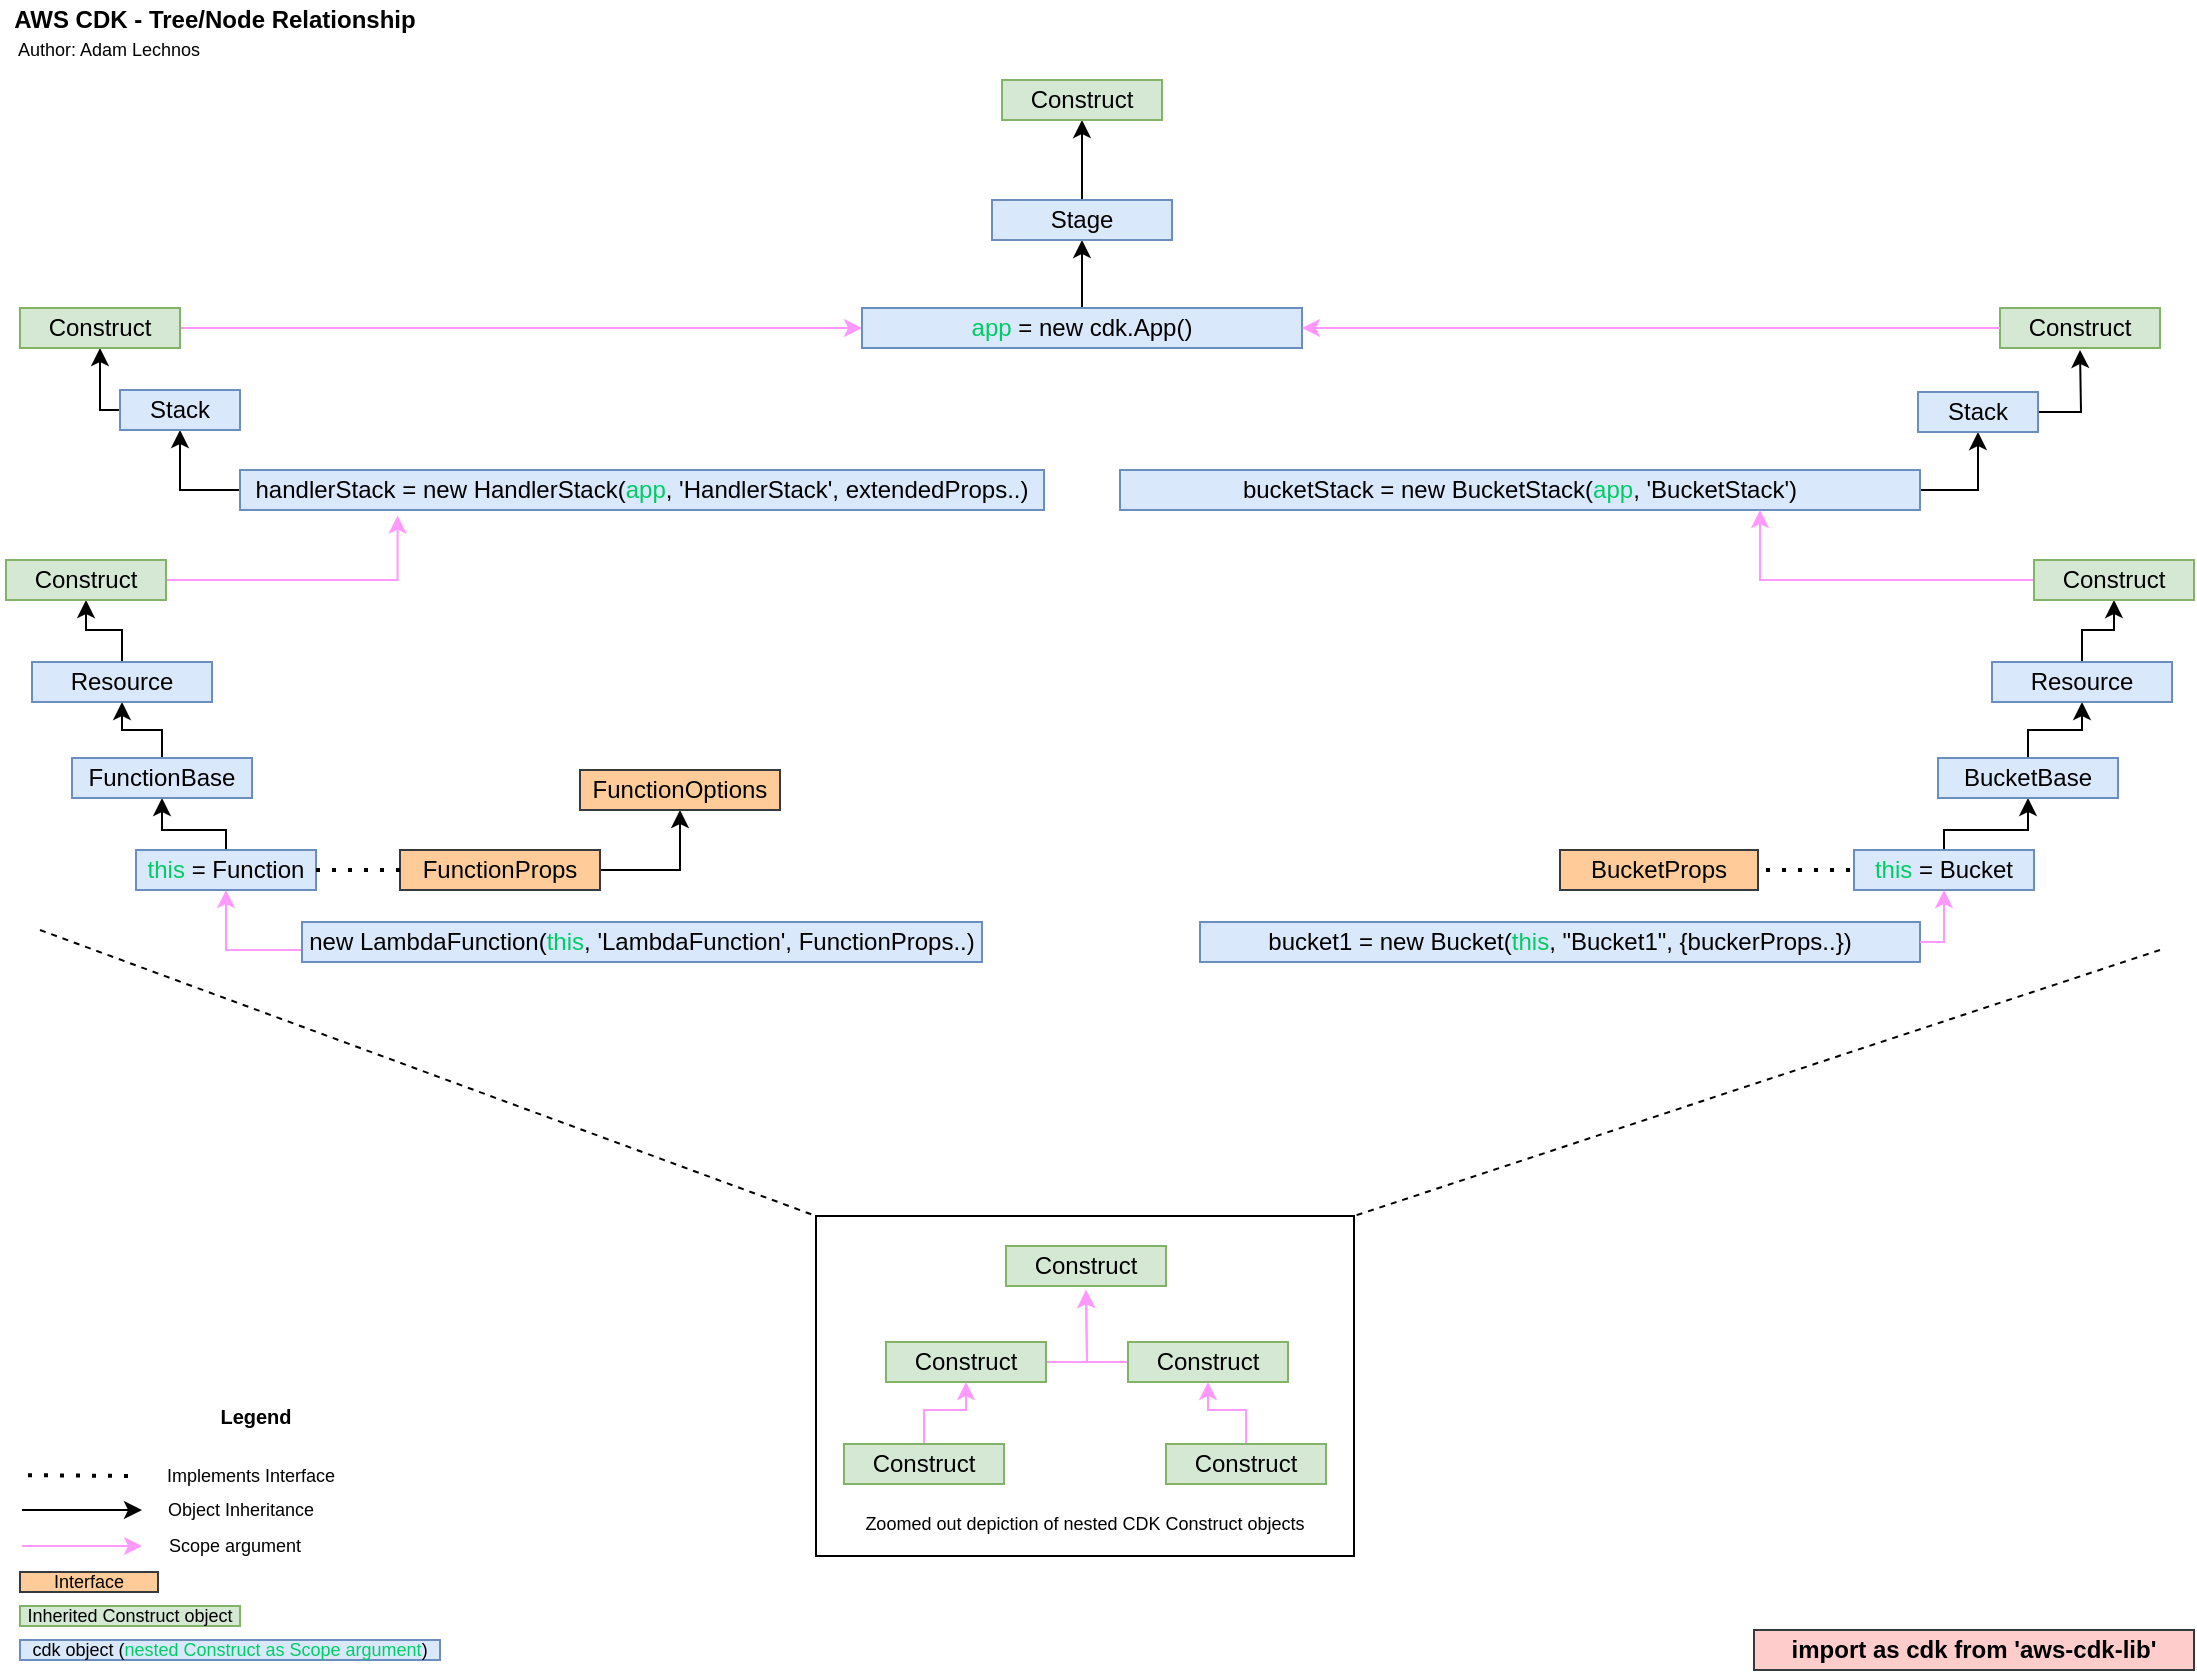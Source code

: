 <mxfile version="23.1.5" type="github">
  <diagram name="Page-1" id="hpfC6C4rZ-5vUPcEvH5o">
    <mxGraphModel dx="1659" dy="878" grid="1" gridSize="10" guides="1" tooltips="1" connect="1" arrows="1" fold="1" page="1" pageScale="1" pageWidth="1100" pageHeight="850" math="0" shadow="0">
      <root>
        <mxCell id="0" />
        <mxCell id="1" parent="0" />
        <mxCell id="NvNeomUsXUP52iQ3HjqU-82" value="Construct" style="rounded=0;whiteSpace=wrap;html=1;flipV=1;flipH=1;fillColor=#d5e8d4;strokeColor=#82b366;fontStyle=0" vertex="1" parent="1">
          <mxGeometry x="503" y="628" width="80" height="20" as="geometry" />
        </mxCell>
        <mxCell id="NvNeomUsXUP52iQ3HjqU-93" style="edgeStyle=orthogonalEdgeStyle;rounded=0;orthogonalLoop=1;jettySize=auto;html=1;strokeColor=#FF99FF;" edge="1" parent="1" source="NvNeomUsXUP52iQ3HjqU-83">
          <mxGeometry relative="1" as="geometry">
            <mxPoint x="543" y="650" as="targetPoint" />
          </mxGeometry>
        </mxCell>
        <mxCell id="NvNeomUsXUP52iQ3HjqU-83" value="Construct" style="rounded=0;whiteSpace=wrap;html=1;flipV=1;flipH=1;fillColor=#d5e8d4;strokeColor=#82b366;fontStyle=0" vertex="1" parent="1">
          <mxGeometry x="443" y="676" width="80" height="20" as="geometry" />
        </mxCell>
        <mxCell id="NvNeomUsXUP52iQ3HjqU-94" style="edgeStyle=orthogonalEdgeStyle;rounded=0;orthogonalLoop=1;jettySize=auto;html=1;strokeColor=#FF99FF;" edge="1" parent="1" source="NvNeomUsXUP52iQ3HjqU-84">
          <mxGeometry relative="1" as="geometry">
            <mxPoint x="543" y="650" as="targetPoint" />
          </mxGeometry>
        </mxCell>
        <mxCell id="NvNeomUsXUP52iQ3HjqU-84" value="Construct" style="rounded=0;whiteSpace=wrap;html=1;flipV=1;flipH=1;fillColor=#d5e8d4;strokeColor=#82b366;fontStyle=0" vertex="1" parent="1">
          <mxGeometry x="564" y="676" width="80" height="20" as="geometry" />
        </mxCell>
        <mxCell id="NvNeomUsXUP52iQ3HjqU-88" style="edgeStyle=orthogonalEdgeStyle;rounded=0;orthogonalLoop=1;jettySize=auto;html=1;entryX=0.5;entryY=1;entryDx=0;entryDy=0;strokeColor=#FF99FF;" edge="1" parent="1" source="NvNeomUsXUP52iQ3HjqU-85" target="NvNeomUsXUP52iQ3HjqU-83">
          <mxGeometry relative="1" as="geometry">
            <Array as="points">
              <mxPoint x="462" y="710" />
              <mxPoint x="483" y="710" />
            </Array>
          </mxGeometry>
        </mxCell>
        <mxCell id="NvNeomUsXUP52iQ3HjqU-85" value="Construct" style="rounded=0;whiteSpace=wrap;html=1;flipV=1;flipH=1;fillColor=#d5e8d4;strokeColor=#82b366;fontStyle=0" vertex="1" parent="1">
          <mxGeometry x="422" y="727" width="80" height="20" as="geometry" />
        </mxCell>
        <mxCell id="NvNeomUsXUP52iQ3HjqU-89" style="edgeStyle=orthogonalEdgeStyle;rounded=0;orthogonalLoop=1;jettySize=auto;html=1;entryX=0.5;entryY=1;entryDx=0;entryDy=0;strokeColor=#FF99FF;" edge="1" parent="1" source="NvNeomUsXUP52iQ3HjqU-86" target="NvNeomUsXUP52iQ3HjqU-84">
          <mxGeometry relative="1" as="geometry">
            <Array as="points">
              <mxPoint x="623" y="710" />
              <mxPoint x="604" y="710" />
            </Array>
          </mxGeometry>
        </mxCell>
        <mxCell id="NvNeomUsXUP52iQ3HjqU-86" value="Construct" style="rounded=0;whiteSpace=wrap;html=1;flipV=1;flipH=1;fillColor=#d5e8d4;strokeColor=#82b366;fontStyle=0" vertex="1" parent="1">
          <mxGeometry x="583" y="727" width="80" height="20" as="geometry" />
        </mxCell>
        <mxCell id="QoQmynqA4SF9GIS3_MTl-1" value="bucket1 = new Bucket(&lt;font color=&quot;#00cc66&quot;&gt;this&lt;/font&gt;, &quot;Bucket1&quot;, {buckerProps..})" style="rounded=0;whiteSpace=wrap;html=1;flipV=1;flipH=1;fillColor=#dae8fc;strokeColor=#6c8ebf;fontStyle=0" parent="1" vertex="1">
          <mxGeometry x="600" y="466" width="360" height="20" as="geometry" />
        </mxCell>
        <mxCell id="NvNeomUsXUP52iQ3HjqU-1" value="import as cdk from &#39;aws-cdk-lib&#39;" style="rounded=0;whiteSpace=wrap;html=1;flipV=1;flipH=1;fillColor=#ffcccc;strokeColor=#36393d;fontStyle=1" vertex="1" parent="1">
          <mxGeometry x="877" y="820" width="220" height="20" as="geometry" />
        </mxCell>
        <mxCell id="NvNeomUsXUP52iQ3HjqU-18" style="edgeStyle=orthogonalEdgeStyle;rounded=0;orthogonalLoop=1;jettySize=auto;html=1;entryX=0.5;entryY=1;entryDx=0;entryDy=0;" edge="1" parent="1" source="NvNeomUsXUP52iQ3HjqU-2" target="NvNeomUsXUP52iQ3HjqU-15">
          <mxGeometry relative="1" as="geometry" />
        </mxCell>
        <mxCell id="NvNeomUsXUP52iQ3HjqU-2" value="&lt;font color=&quot;#00cc66&quot;&gt;app&lt;/font&gt; = new cdk.App()" style="rounded=0;whiteSpace=wrap;html=1;flipV=1;flipH=1;fillColor=#dae8fc;strokeColor=#6c8ebf;fontStyle=0" vertex="1" parent="1">
          <mxGeometry x="431" y="159" width="220" height="20" as="geometry" />
        </mxCell>
        <mxCell id="NvNeomUsXUP52iQ3HjqU-44" style="edgeStyle=orthogonalEdgeStyle;rounded=0;orthogonalLoop=1;jettySize=auto;html=1;entryX=0.5;entryY=1;entryDx=0;entryDy=0;" edge="1" parent="1" source="NvNeomUsXUP52iQ3HjqU-3" target="NvNeomUsXUP52iQ3HjqU-22">
          <mxGeometry relative="1" as="geometry">
            <Array as="points">
              <mxPoint x="989" y="250" />
            </Array>
          </mxGeometry>
        </mxCell>
        <mxCell id="NvNeomUsXUP52iQ3HjqU-3" value="bucketStack = new BucketStack(&lt;font color=&quot;#00cc66&quot;&gt;app&lt;/font&gt;, &#39;BucketStack&#39;)" style="rounded=0;whiteSpace=wrap;html=1;flipV=1;flipH=1;fillColor=#dae8fc;strokeColor=#6c8ebf;fontStyle=0" vertex="1" parent="1">
          <mxGeometry x="560" y="240" width="400" height="20" as="geometry" />
        </mxCell>
        <mxCell id="NvNeomUsXUP52iQ3HjqU-32" style="edgeStyle=orthogonalEdgeStyle;rounded=0;orthogonalLoop=1;jettySize=auto;html=1;entryX=0.5;entryY=1;entryDx=0;entryDy=0;" edge="1" parent="1" source="NvNeomUsXUP52iQ3HjqU-4" target="NvNeomUsXUP52iQ3HjqU-21">
          <mxGeometry relative="1" as="geometry">
            <Array as="points">
              <mxPoint x="90" y="250" />
            </Array>
          </mxGeometry>
        </mxCell>
        <mxCell id="NvNeomUsXUP52iQ3HjqU-4" value="handlerStack = new HandlerStack(&lt;font color=&quot;#00cc66&quot;&gt;app&lt;/font&gt;, &#39;HandlerStack&#39;, extendedProps..)" style="rounded=0;whiteSpace=wrap;html=1;flipV=1;flipH=1;fillColor=#dae8fc;strokeColor=#6c8ebf;fontStyle=0" vertex="1" parent="1">
          <mxGeometry x="120" y="240" width="402" height="20" as="geometry" />
        </mxCell>
        <mxCell id="NvNeomUsXUP52iQ3HjqU-37" style="edgeStyle=orthogonalEdgeStyle;rounded=0;orthogonalLoop=1;jettySize=auto;html=1;entryX=0.5;entryY=1;entryDx=0;entryDy=0;strokeColor=#FF99FF;" edge="1" parent="1" source="NvNeomUsXUP52iQ3HjqU-5" target="NvNeomUsXUP52iQ3HjqU-23">
          <mxGeometry relative="1" as="geometry">
            <Array as="points">
              <mxPoint x="113" y="480" />
            </Array>
          </mxGeometry>
        </mxCell>
        <mxCell id="NvNeomUsXUP52iQ3HjqU-5" value="new LambdaFunction(&lt;font color=&quot;#00cc66&quot;&gt;this&lt;/font&gt;, &#39;LambdaFunction&#39;, FunctionProps..)" style="rounded=0;whiteSpace=wrap;html=1;flipV=1;flipH=1;fillColor=#dae8fc;strokeColor=#6c8ebf;fontStyle=0" vertex="1" parent="1">
          <mxGeometry x="151" y="466" width="340" height="20" as="geometry" />
        </mxCell>
        <mxCell id="NvNeomUsXUP52iQ3HjqU-19" style="edgeStyle=orthogonalEdgeStyle;rounded=0;orthogonalLoop=1;jettySize=auto;html=1;entryX=0.5;entryY=1;entryDx=0;entryDy=0;" edge="1" parent="1" source="NvNeomUsXUP52iQ3HjqU-15" target="NvNeomUsXUP52iQ3HjqU-17">
          <mxGeometry relative="1" as="geometry" />
        </mxCell>
        <mxCell id="NvNeomUsXUP52iQ3HjqU-15" value="Stage" style="rounded=0;whiteSpace=wrap;html=1;flipV=1;flipH=1;fillColor=#dae8fc;strokeColor=#6c8ebf;fontStyle=0" vertex="1" parent="1">
          <mxGeometry x="496" y="105" width="90" height="20" as="geometry" />
        </mxCell>
        <mxCell id="NvNeomUsXUP52iQ3HjqU-17" value="Construct" style="rounded=0;whiteSpace=wrap;html=1;flipV=1;flipH=1;fillColor=#d5e8d4;strokeColor=#82b366;fontStyle=0" vertex="1" parent="1">
          <mxGeometry x="501" y="45" width="80" height="20" as="geometry" />
        </mxCell>
        <mxCell id="NvNeomUsXUP52iQ3HjqU-33" style="edgeStyle=orthogonalEdgeStyle;rounded=0;orthogonalLoop=1;jettySize=auto;html=1;entryX=0.5;entryY=1;entryDx=0;entryDy=0;" edge="1" parent="1" source="NvNeomUsXUP52iQ3HjqU-21" target="NvNeomUsXUP52iQ3HjqU-29">
          <mxGeometry relative="1" as="geometry">
            <Array as="points">
              <mxPoint x="50" y="210" />
            </Array>
          </mxGeometry>
        </mxCell>
        <mxCell id="NvNeomUsXUP52iQ3HjqU-21" value="Stack" style="rounded=0;whiteSpace=wrap;html=1;flipV=1;flipH=1;fillColor=#dae8fc;strokeColor=#6c8ebf;fontStyle=0" vertex="1" parent="1">
          <mxGeometry x="60" y="200" width="60" height="20" as="geometry" />
        </mxCell>
        <mxCell id="NvNeomUsXUP52iQ3HjqU-46" style="edgeStyle=orthogonalEdgeStyle;rounded=0;orthogonalLoop=1;jettySize=auto;html=1;" edge="1" parent="1" source="NvNeomUsXUP52iQ3HjqU-22">
          <mxGeometry relative="1" as="geometry">
            <mxPoint x="1040" y="180" as="targetPoint" />
          </mxGeometry>
        </mxCell>
        <mxCell id="NvNeomUsXUP52iQ3HjqU-22" value="Stack" style="rounded=0;whiteSpace=wrap;html=1;flipV=1;flipH=1;fillColor=#dae8fc;strokeColor=#6c8ebf;fontStyle=0" vertex="1" parent="1">
          <mxGeometry x="959" y="201" width="60" height="20" as="geometry" />
        </mxCell>
        <mxCell id="NvNeomUsXUP52iQ3HjqU-39" style="edgeStyle=orthogonalEdgeStyle;rounded=0;orthogonalLoop=1;jettySize=auto;html=1;entryX=0.5;entryY=1;entryDx=0;entryDy=0;" edge="1" parent="1" source="NvNeomUsXUP52iQ3HjqU-23" target="NvNeomUsXUP52iQ3HjqU-25">
          <mxGeometry relative="1" as="geometry">
            <Array as="points">
              <mxPoint x="113" y="420" />
              <mxPoint x="81" y="420" />
            </Array>
          </mxGeometry>
        </mxCell>
        <mxCell id="NvNeomUsXUP52iQ3HjqU-23" value="&lt;font color=&quot;#00cc66&quot;&gt;this&lt;/font&gt; = Function" style="rounded=0;whiteSpace=wrap;html=1;flipV=1;flipH=1;fillColor=#dae8fc;strokeColor=#6c8ebf;fontStyle=0" vertex="1" parent="1">
          <mxGeometry x="68" y="430" width="90" height="20" as="geometry" />
        </mxCell>
        <mxCell id="NvNeomUsXUP52iQ3HjqU-40" style="edgeStyle=orthogonalEdgeStyle;rounded=0;orthogonalLoop=1;jettySize=auto;html=1;entryX=0.5;entryY=1;entryDx=0;entryDy=0;" edge="1" parent="1" source="NvNeomUsXUP52iQ3HjqU-25" target="NvNeomUsXUP52iQ3HjqU-27">
          <mxGeometry relative="1" as="geometry">
            <Array as="points">
              <mxPoint x="81" y="370" />
              <mxPoint x="61" y="370" />
            </Array>
          </mxGeometry>
        </mxCell>
        <mxCell id="NvNeomUsXUP52iQ3HjqU-25" value="FunctionBase" style="rounded=0;whiteSpace=wrap;html=1;flipV=1;flipH=1;fillColor=#dae8fc;strokeColor=#6c8ebf;fontStyle=0" vertex="1" parent="1">
          <mxGeometry x="36" y="384" width="90" height="20" as="geometry" />
        </mxCell>
        <mxCell id="NvNeomUsXUP52iQ3HjqU-41" style="edgeStyle=orthogonalEdgeStyle;rounded=0;orthogonalLoop=1;jettySize=auto;html=1;entryX=0.5;entryY=1;entryDx=0;entryDy=0;" edge="1" parent="1" source="NvNeomUsXUP52iQ3HjqU-27" target="NvNeomUsXUP52iQ3HjqU-28">
          <mxGeometry relative="1" as="geometry">
            <Array as="points">
              <mxPoint x="61" y="320" />
              <mxPoint x="43" y="320" />
            </Array>
          </mxGeometry>
        </mxCell>
        <mxCell id="NvNeomUsXUP52iQ3HjqU-27" value="Resource" style="rounded=0;whiteSpace=wrap;html=1;flipV=1;flipH=1;fillColor=#dae8fc;strokeColor=#6c8ebf;fontStyle=0" vertex="1" parent="1">
          <mxGeometry x="16" y="336" width="90" height="20" as="geometry" />
        </mxCell>
        <mxCell id="NvNeomUsXUP52iQ3HjqU-63" style="edgeStyle=orthogonalEdgeStyle;rounded=0;orthogonalLoop=1;jettySize=auto;html=1;entryX=0.804;entryY=-0.14;entryDx=0;entryDy=0;entryPerimeter=0;strokeColor=#FF99FF;" edge="1" parent="1" source="NvNeomUsXUP52iQ3HjqU-28" target="NvNeomUsXUP52iQ3HjqU-4">
          <mxGeometry relative="1" as="geometry" />
        </mxCell>
        <mxCell id="NvNeomUsXUP52iQ3HjqU-28" value="Construct" style="rounded=0;whiteSpace=wrap;html=1;flipV=1;flipH=1;fillColor=#d5e8d4;strokeColor=#82b366;fontStyle=0" vertex="1" parent="1">
          <mxGeometry x="3" y="285" width="80" height="20" as="geometry" />
        </mxCell>
        <mxCell id="NvNeomUsXUP52iQ3HjqU-66" style="edgeStyle=orthogonalEdgeStyle;rounded=0;orthogonalLoop=1;jettySize=auto;html=1;entryX=0;entryY=0.5;entryDx=0;entryDy=0;fontColor=#000000;strokeColor=#FF99FF;" edge="1" parent="1" source="NvNeomUsXUP52iQ3HjqU-29" target="NvNeomUsXUP52iQ3HjqU-2">
          <mxGeometry relative="1" as="geometry">
            <mxPoint x="420" y="170" as="targetPoint" />
          </mxGeometry>
        </mxCell>
        <mxCell id="NvNeomUsXUP52iQ3HjqU-29" value="Construct" style="rounded=0;whiteSpace=wrap;html=1;flipV=1;flipH=1;fillColor=#d5e8d4;strokeColor=#82b366;fontStyle=0" vertex="1" parent="1">
          <mxGeometry x="10" y="159" width="80" height="20" as="geometry" />
        </mxCell>
        <mxCell id="NvNeomUsXUP52iQ3HjqU-30" value="Construct" style="rounded=0;whiteSpace=wrap;html=1;flipV=1;flipH=1;fillColor=#d5e8d4;strokeColor=#82b366;fontStyle=0" vertex="1" parent="1">
          <mxGeometry x="1000" y="159" width="80" height="20" as="geometry" />
        </mxCell>
        <mxCell id="NvNeomUsXUP52iQ3HjqU-58" style="edgeStyle=orthogonalEdgeStyle;rounded=0;orthogonalLoop=1;jettySize=auto;html=1;entryX=0.5;entryY=1;entryDx=0;entryDy=0;" edge="1" parent="1" source="NvNeomUsXUP52iQ3HjqU-51" target="NvNeomUsXUP52iQ3HjqU-53">
          <mxGeometry relative="1" as="geometry">
            <Array as="points">
              <mxPoint x="972" y="420" />
              <mxPoint x="1014" y="420" />
            </Array>
          </mxGeometry>
        </mxCell>
        <mxCell id="NvNeomUsXUP52iQ3HjqU-51" value="&lt;font color=&quot;#00cc66&quot;&gt;this&lt;/font&gt; = Bucket" style="rounded=0;whiteSpace=wrap;html=1;flipV=1;flipH=1;fillColor=#dae8fc;strokeColor=#6c8ebf;fontStyle=0" vertex="1" parent="1">
          <mxGeometry x="927" y="430" width="90" height="20" as="geometry" />
        </mxCell>
        <mxCell id="NvNeomUsXUP52iQ3HjqU-59" style="edgeStyle=orthogonalEdgeStyle;rounded=0;orthogonalLoop=1;jettySize=auto;html=1;entryX=0.5;entryY=1;entryDx=0;entryDy=0;" edge="1" parent="1" source="NvNeomUsXUP52iQ3HjqU-53" target="NvNeomUsXUP52iQ3HjqU-55">
          <mxGeometry relative="1" as="geometry">
            <Array as="points">
              <mxPoint x="1014" y="370" />
              <mxPoint x="1041" y="370" />
            </Array>
          </mxGeometry>
        </mxCell>
        <mxCell id="NvNeomUsXUP52iQ3HjqU-53" value="BucketBase" style="rounded=0;whiteSpace=wrap;html=1;flipV=1;flipH=1;fillColor=#dae8fc;strokeColor=#6c8ebf;fontStyle=0" vertex="1" parent="1">
          <mxGeometry x="969" y="384" width="90" height="20" as="geometry" />
        </mxCell>
        <mxCell id="NvNeomUsXUP52iQ3HjqU-60" style="edgeStyle=orthogonalEdgeStyle;rounded=0;orthogonalLoop=1;jettySize=auto;html=1;entryX=0.5;entryY=1;entryDx=0;entryDy=0;" edge="1" parent="1" source="NvNeomUsXUP52iQ3HjqU-55" target="NvNeomUsXUP52iQ3HjqU-56">
          <mxGeometry relative="1" as="geometry">
            <Array as="points">
              <mxPoint x="1041" y="320" />
              <mxPoint x="1057" y="320" />
            </Array>
          </mxGeometry>
        </mxCell>
        <mxCell id="NvNeomUsXUP52iQ3HjqU-55" value="Resource" style="rounded=0;whiteSpace=wrap;html=1;flipV=1;flipH=1;fillColor=#dae8fc;strokeColor=#6c8ebf;fontStyle=0" vertex="1" parent="1">
          <mxGeometry x="996" y="336" width="90" height="20" as="geometry" />
        </mxCell>
        <mxCell id="NvNeomUsXUP52iQ3HjqU-64" style="edgeStyle=orthogonalEdgeStyle;rounded=0;orthogonalLoop=1;jettySize=auto;html=1;entryX=0.2;entryY=0;entryDx=0;entryDy=0;entryPerimeter=0;strokeColor=#FF99FF;" edge="1" parent="1" source="NvNeomUsXUP52iQ3HjqU-56" target="NvNeomUsXUP52iQ3HjqU-3">
          <mxGeometry relative="1" as="geometry" />
        </mxCell>
        <mxCell id="NvNeomUsXUP52iQ3HjqU-56" value="Construct" style="rounded=0;whiteSpace=wrap;html=1;flipV=1;flipH=1;fillColor=#d5e8d4;strokeColor=#82b366;fontStyle=0" vertex="1" parent="1">
          <mxGeometry x="1017" y="285" width="80" height="20" as="geometry" />
        </mxCell>
        <mxCell id="NvNeomUsXUP52iQ3HjqU-57" style="edgeStyle=orthogonalEdgeStyle;rounded=0;orthogonalLoop=1;jettySize=auto;html=1;strokeColor=#FF99FF;" edge="1" parent="1" source="QoQmynqA4SF9GIS3_MTl-1" target="NvNeomUsXUP52iQ3HjqU-51">
          <mxGeometry relative="1" as="geometry">
            <Array as="points">
              <mxPoint x="972" y="476" />
            </Array>
          </mxGeometry>
        </mxCell>
        <mxCell id="NvNeomUsXUP52iQ3HjqU-65" style="edgeStyle=orthogonalEdgeStyle;rounded=0;orthogonalLoop=1;jettySize=auto;html=1;strokeColor=#FF99FF;" edge="1" parent="1" source="NvNeomUsXUP52iQ3HjqU-30" target="NvNeomUsXUP52iQ3HjqU-2">
          <mxGeometry relative="1" as="geometry" />
        </mxCell>
        <mxCell id="NvNeomUsXUP52iQ3HjqU-67" value="BucketProps" style="rounded=0;whiteSpace=wrap;html=1;flipV=1;flipH=1;fillColor=#ffcc99;strokeColor=#36393d;fontStyle=0;" vertex="1" parent="1">
          <mxGeometry x="780" y="430" width="99" height="20" as="geometry" />
        </mxCell>
        <mxCell id="NvNeomUsXUP52iQ3HjqU-70" style="edgeStyle=orthogonalEdgeStyle;rounded=0;orthogonalLoop=1;jettySize=auto;html=1;entryX=0.5;entryY=1;entryDx=0;entryDy=0;" edge="1" parent="1" source="NvNeomUsXUP52iQ3HjqU-68" target="NvNeomUsXUP52iQ3HjqU-69">
          <mxGeometry relative="1" as="geometry">
            <Array as="points">
              <mxPoint x="340" y="440" />
            </Array>
          </mxGeometry>
        </mxCell>
        <mxCell id="NvNeomUsXUP52iQ3HjqU-68" value="FunctionProps" style="rounded=0;whiteSpace=wrap;html=1;flipV=1;flipH=1;fillColor=#ffcc99;strokeColor=#36393d;fontStyle=0;" vertex="1" parent="1">
          <mxGeometry x="200" y="430" width="100" height="20" as="geometry" />
        </mxCell>
        <mxCell id="NvNeomUsXUP52iQ3HjqU-69" value="FunctionOptions" style="rounded=0;whiteSpace=wrap;html=1;flipV=1;flipH=1;fillColor=#ffcc99;strokeColor=#36393d;fontStyle=0;" vertex="1" parent="1">
          <mxGeometry x="290" y="390" width="100" height="20" as="geometry" />
        </mxCell>
        <mxCell id="NvNeomUsXUP52iQ3HjqU-73" value="" style="endArrow=none;dashed=1;html=1;dashPattern=1 3;strokeWidth=2;rounded=0;exitX=1;exitY=0.5;exitDx=0;exitDy=0;" edge="1" parent="1" source="NvNeomUsXUP52iQ3HjqU-23">
          <mxGeometry width="50" height="50" relative="1" as="geometry">
            <mxPoint x="400" y="480" as="sourcePoint" />
            <mxPoint x="200" y="440" as="targetPoint" />
          </mxGeometry>
        </mxCell>
        <mxCell id="NvNeomUsXUP52iQ3HjqU-74" value="" style="endArrow=none;dashed=1;html=1;dashPattern=1 3;strokeWidth=2;rounded=0;exitX=1;exitY=0.5;exitDx=0;exitDy=0;" edge="1" parent="1">
          <mxGeometry width="50" height="50" relative="1" as="geometry">
            <mxPoint x="883" y="440" as="sourcePoint" />
            <mxPoint x="925" y="440" as="targetPoint" />
          </mxGeometry>
        </mxCell>
        <mxCell id="NvNeomUsXUP52iQ3HjqU-75" value="&lt;font style=&quot;font-size: 9px;&quot;&gt;Interface&lt;/font&gt;" style="rounded=0;whiteSpace=wrap;html=1;flipV=1;flipH=1;fillColor=#ffcc99;strokeColor=#36393d;fontStyle=0;fontSize=9;" vertex="1" parent="1">
          <mxGeometry x="10" y="791" width="69" height="10" as="geometry" />
        </mxCell>
        <mxCell id="NvNeomUsXUP52iQ3HjqU-76" value="Legend" style="text;html=1;align=center;verticalAlign=middle;whiteSpace=wrap;rounded=0;fontStyle=1;fontSize=10;" vertex="1" parent="1">
          <mxGeometry x="98" y="698" width="60" height="30" as="geometry" />
        </mxCell>
        <mxCell id="NvNeomUsXUP52iQ3HjqU-77" value="cdk object (&lt;font color=&quot;#00cc66&quot; style=&quot;font-size: 9px;&quot;&gt;nested Construct as Scope argument&lt;/font&gt;)" style="rounded=0;whiteSpace=wrap;html=1;flipV=1;flipH=1;fillColor=#dae8fc;strokeColor=#6c8ebf;fontStyle=0;fontSize=9;" vertex="1" parent="1">
          <mxGeometry x="10" y="825" width="210" height="10" as="geometry" />
        </mxCell>
        <mxCell id="NvNeomUsXUP52iQ3HjqU-78" value="Inherited Construct object" style="rounded=0;whiteSpace=wrap;html=1;flipV=1;flipH=1;fillColor=#d5e8d4;strokeColor=#82b366;fontStyle=0;fontSize=9;" vertex="1" parent="1">
          <mxGeometry x="10" y="808" width="110" height="10" as="geometry" />
        </mxCell>
        <mxCell id="NvNeomUsXUP52iQ3HjqU-80" value="AWS CDK - Tree/Node Relationship" style="text;html=1;align=center;verticalAlign=middle;whiteSpace=wrap;rounded=0;fontStyle=1" vertex="1" parent="1">
          <mxGeometry y="5" width="215" height="20" as="geometry" />
        </mxCell>
        <mxCell id="NvNeomUsXUP52iQ3HjqU-96" value="" style="rounded=0;whiteSpace=wrap;html=1;textOpacity=0;fillColor=none;" vertex="1" parent="1">
          <mxGeometry x="408" y="613" width="269" height="170" as="geometry" />
        </mxCell>
        <mxCell id="NvNeomUsXUP52iQ3HjqU-81" value="Author: Adam Lechnos" style="text;html=1;align=center;verticalAlign=middle;whiteSpace=wrap;rounded=0;fontStyle=0;fontSize=9;" vertex="1" parent="1">
          <mxGeometry y="25" width="109" height="10" as="geometry" />
        </mxCell>
        <mxCell id="NvNeomUsXUP52iQ3HjqU-98" value="" style="endArrow=none;dashed=1;html=1;rounded=0;entryX=0;entryY=0;entryDx=0;entryDy=0;" edge="1" parent="1" target="NvNeomUsXUP52iQ3HjqU-96">
          <mxGeometry width="50" height="50" relative="1" as="geometry">
            <mxPoint x="20" y="470" as="sourcePoint" />
            <mxPoint x="430" y="610" as="targetPoint" />
          </mxGeometry>
        </mxCell>
        <mxCell id="NvNeomUsXUP52iQ3HjqU-102" value="" style="endArrow=none;dashed=1;html=1;rounded=0;entryX=1;entryY=0;entryDx=0;entryDy=0;" edge="1" parent="1" target="NvNeomUsXUP52iQ3HjqU-96">
          <mxGeometry width="50" height="50" relative="1" as="geometry">
            <mxPoint x="1080" y="480" as="sourcePoint" />
            <mxPoint x="850" y="630" as="targetPoint" />
          </mxGeometry>
        </mxCell>
        <mxCell id="NvNeomUsXUP52iQ3HjqU-105" value="Zoomed out depiction of nested CDK Construct objects" style="text;html=1;align=center;verticalAlign=middle;whiteSpace=wrap;rounded=0;fontSize=9;" vertex="1" parent="1">
          <mxGeometry x="409" y="755" width="267" height="23" as="geometry" />
        </mxCell>
        <mxCell id="NvNeomUsXUP52iQ3HjqU-106" style="edgeStyle=orthogonalEdgeStyle;rounded=0;orthogonalLoop=1;jettySize=auto;html=1;fontColor=#000000;strokeColor=#FF99FF;" edge="1" parent="1">
          <mxGeometry relative="1" as="geometry">
            <mxPoint x="71" y="778" as="targetPoint" />
            <mxPoint x="11" y="778" as="sourcePoint" />
          </mxGeometry>
        </mxCell>
        <mxCell id="NvNeomUsXUP52iQ3HjqU-107" style="edgeStyle=orthogonalEdgeStyle;rounded=0;orthogonalLoop=1;jettySize=auto;html=1;fontColor=#000000;strokeColor=#000000;" edge="1" parent="1">
          <mxGeometry relative="1" as="geometry">
            <mxPoint x="71" y="760" as="targetPoint" />
            <mxPoint x="11" y="760" as="sourcePoint" />
          </mxGeometry>
        </mxCell>
        <mxCell id="NvNeomUsXUP52iQ3HjqU-108" value="Scope argument" style="text;html=1;align=center;verticalAlign=middle;whiteSpace=wrap;rounded=0;fontSize=9;" vertex="1" parent="1">
          <mxGeometry x="73" y="772" width="89" height="12" as="geometry" />
        </mxCell>
        <mxCell id="NvNeomUsXUP52iQ3HjqU-109" value="Object Inheritance" style="text;html=1;align=center;verticalAlign=middle;whiteSpace=wrap;rounded=0;fontSize=9;" vertex="1" parent="1">
          <mxGeometry x="81" y="754" width="79" height="12" as="geometry" />
        </mxCell>
        <mxCell id="NvNeomUsXUP52iQ3HjqU-111" value="" style="endArrow=none;dashed=1;html=1;dashPattern=1 3;strokeWidth=2;rounded=0;exitX=1;exitY=0.5;exitDx=0;exitDy=0;" edge="1" parent="1">
          <mxGeometry width="50" height="50" relative="1" as="geometry">
            <mxPoint x="14" y="742.6" as="sourcePoint" />
            <mxPoint x="70" y="743" as="targetPoint" />
          </mxGeometry>
        </mxCell>
        <mxCell id="NvNeomUsXUP52iQ3HjqU-112" value="Implements Interface" style="text;html=1;align=center;verticalAlign=middle;whiteSpace=wrap;rounded=0;fontSize=9;" vertex="1" parent="1">
          <mxGeometry x="81" y="737" width="89" height="12" as="geometry" />
        </mxCell>
      </root>
    </mxGraphModel>
  </diagram>
</mxfile>
